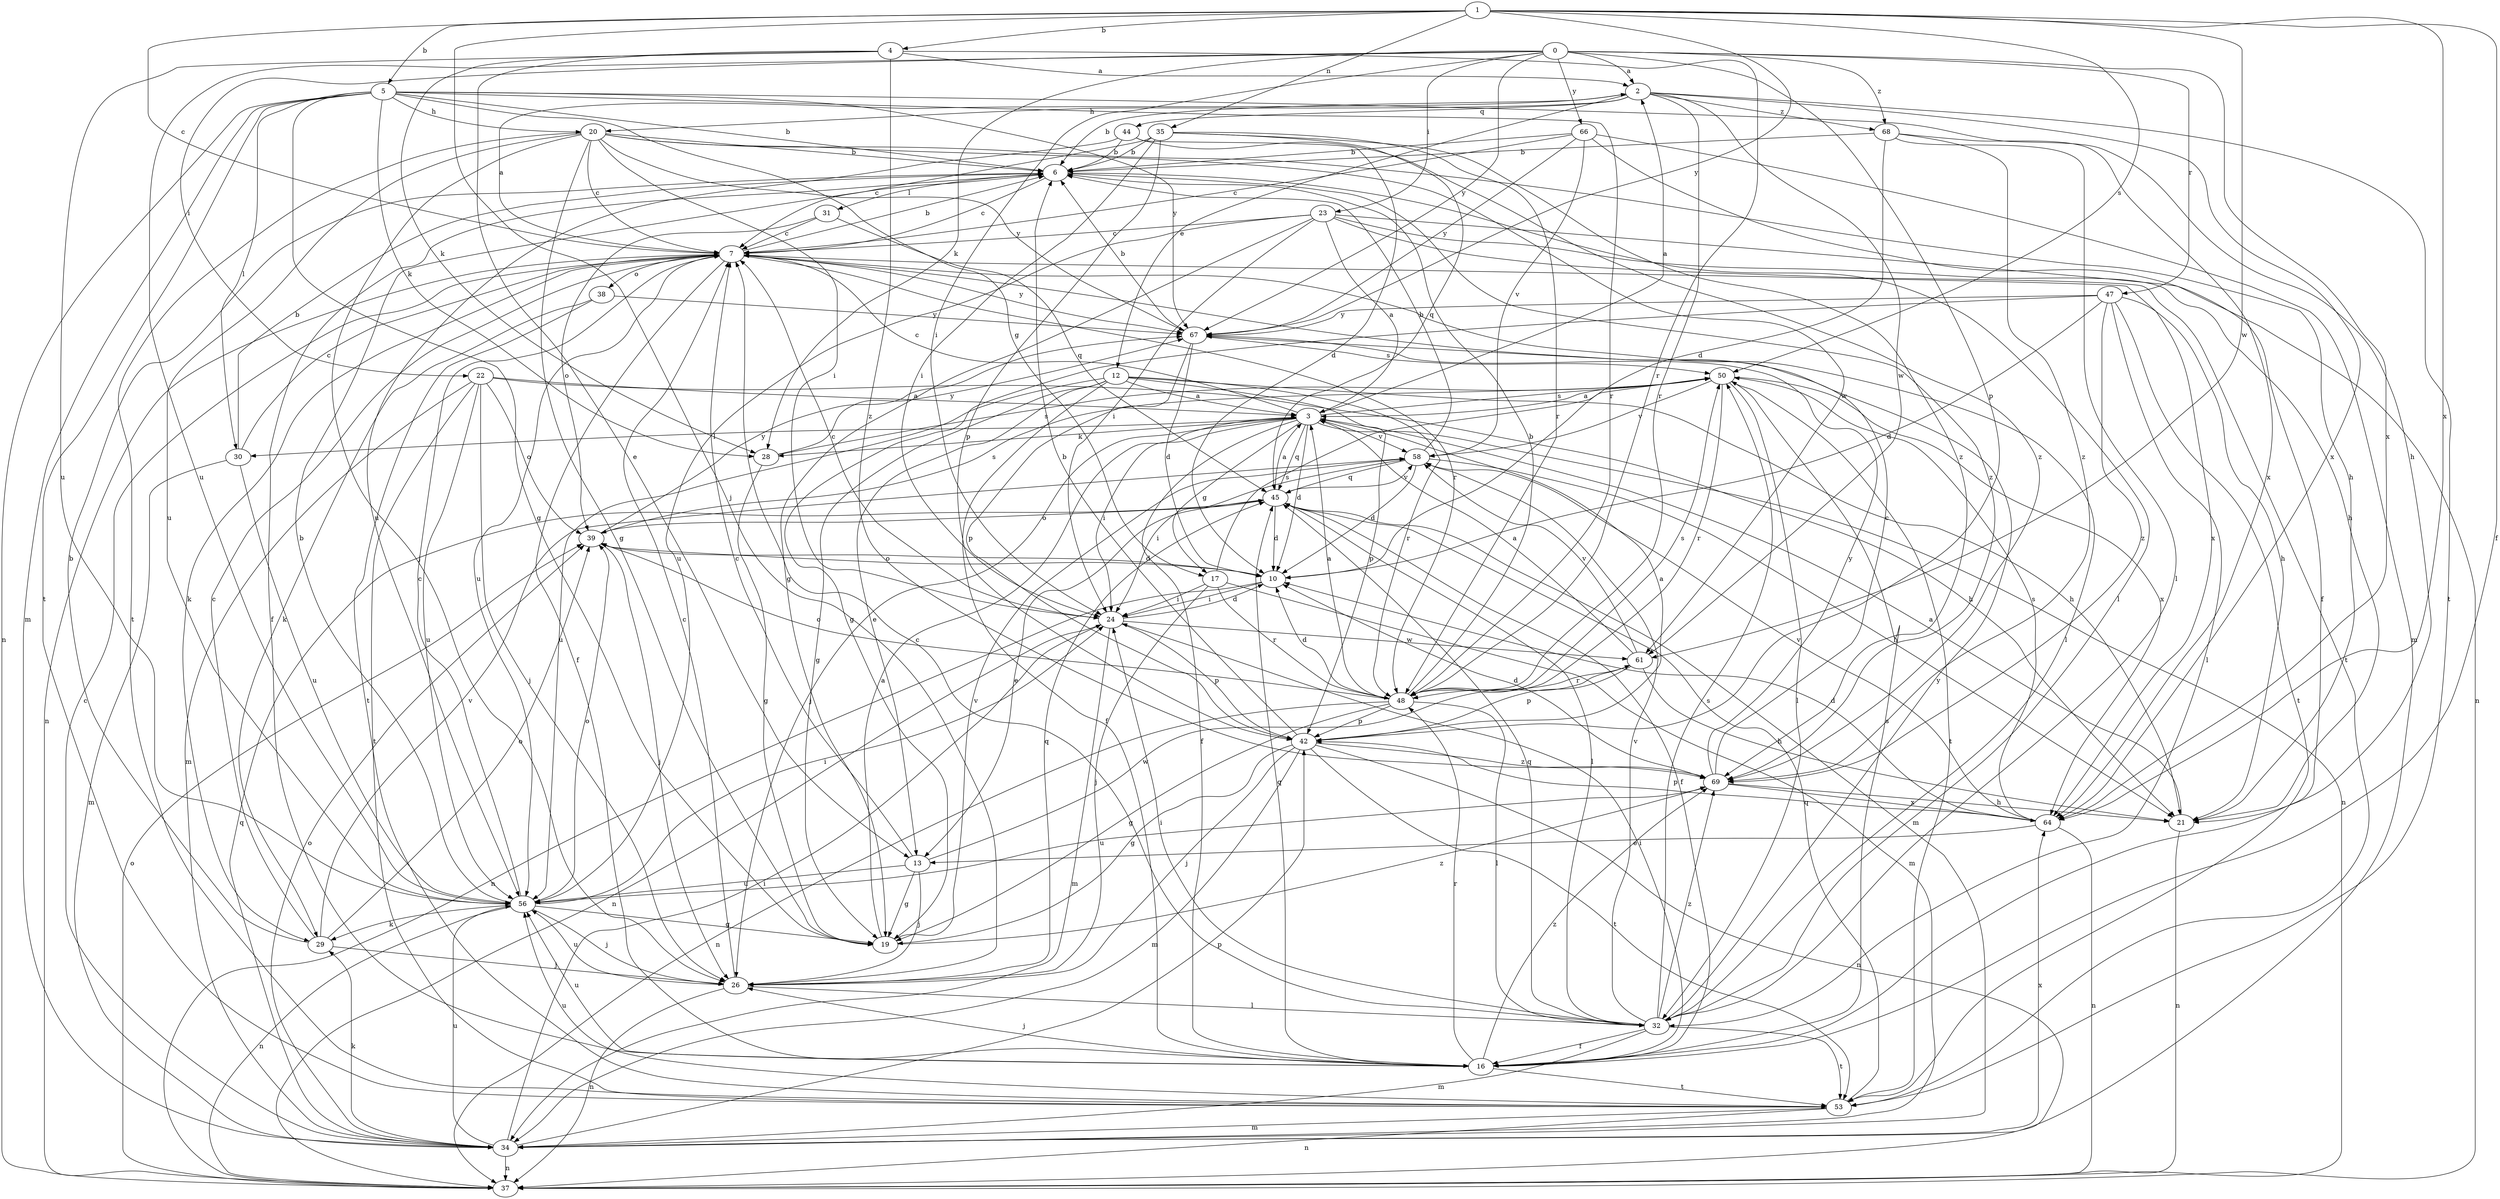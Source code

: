 strict digraph  {
0;
1;
2;
3;
4;
5;
6;
7;
10;
12;
13;
16;
17;
19;
20;
21;
22;
23;
24;
26;
28;
29;
30;
31;
32;
34;
35;
37;
38;
39;
42;
44;
45;
47;
48;
50;
53;
56;
58;
61;
64;
66;
67;
68;
69;
0 -> 2  [label=a];
0 -> 22  [label=i];
0 -> 23  [label=i];
0 -> 24  [label=i];
0 -> 28  [label=k];
0 -> 42  [label=p];
0 -> 47  [label=r];
0 -> 56  [label=u];
0 -> 64  [label=x];
0 -> 66  [label=y];
0 -> 67  [label=y];
0 -> 68  [label=z];
1 -> 4  [label=b];
1 -> 5  [label=b];
1 -> 7  [label=c];
1 -> 16  [label=f];
1 -> 26  [label=j];
1 -> 35  [label=n];
1 -> 50  [label=s];
1 -> 61  [label=w];
1 -> 64  [label=x];
1 -> 67  [label=y];
2 -> 6  [label=b];
2 -> 12  [label=e];
2 -> 20  [label=h];
2 -> 44  [label=q];
2 -> 48  [label=r];
2 -> 53  [label=t];
2 -> 61  [label=w];
2 -> 64  [label=x];
2 -> 68  [label=z];
3 -> 2  [label=a];
3 -> 7  [label=c];
3 -> 10  [label=d];
3 -> 16  [label=f];
3 -> 17  [label=g];
3 -> 24  [label=i];
3 -> 26  [label=j];
3 -> 28  [label=k];
3 -> 30  [label=l];
3 -> 37  [label=n];
3 -> 45  [label=q];
3 -> 50  [label=s];
3 -> 58  [label=v];
4 -> 2  [label=a];
4 -> 13  [label=e];
4 -> 28  [label=k];
4 -> 48  [label=r];
4 -> 56  [label=u];
4 -> 69  [label=z];
5 -> 6  [label=b];
5 -> 17  [label=g];
5 -> 19  [label=g];
5 -> 20  [label=h];
5 -> 21  [label=h];
5 -> 28  [label=k];
5 -> 30  [label=l];
5 -> 34  [label=m];
5 -> 37  [label=n];
5 -> 48  [label=r];
5 -> 53  [label=t];
5 -> 67  [label=y];
6 -> 7  [label=c];
6 -> 16  [label=f];
6 -> 31  [label=l];
6 -> 32  [label=l];
6 -> 69  [label=z];
7 -> 2  [label=a];
7 -> 6  [label=b];
7 -> 16  [label=f];
7 -> 29  [label=k];
7 -> 32  [label=l];
7 -> 37  [label=n];
7 -> 38  [label=o];
7 -> 48  [label=r];
7 -> 56  [label=u];
7 -> 64  [label=x];
7 -> 67  [label=y];
10 -> 24  [label=i];
10 -> 37  [label=n];
10 -> 39  [label=o];
12 -> 3  [label=a];
12 -> 13  [label=e];
12 -> 16  [label=f];
12 -> 19  [label=g];
12 -> 21  [label=h];
12 -> 42  [label=p];
12 -> 48  [label=r];
12 -> 56  [label=u];
13 -> 7  [label=c];
13 -> 19  [label=g];
13 -> 26  [label=j];
13 -> 56  [label=u];
13 -> 61  [label=w];
16 -> 24  [label=i];
16 -> 26  [label=j];
16 -> 45  [label=q];
16 -> 48  [label=r];
16 -> 50  [label=s];
16 -> 53  [label=t];
16 -> 56  [label=u];
16 -> 69  [label=z];
17 -> 24  [label=i];
17 -> 26  [label=j];
17 -> 34  [label=m];
17 -> 48  [label=r];
17 -> 50  [label=s];
19 -> 3  [label=a];
19 -> 58  [label=v];
19 -> 69  [label=z];
20 -> 6  [label=b];
20 -> 7  [label=c];
20 -> 19  [label=g];
20 -> 21  [label=h];
20 -> 24  [label=i];
20 -> 26  [label=j];
20 -> 53  [label=t];
20 -> 56  [label=u];
20 -> 61  [label=w];
20 -> 67  [label=y];
21 -> 3  [label=a];
21 -> 37  [label=n];
22 -> 3  [label=a];
22 -> 21  [label=h];
22 -> 26  [label=j];
22 -> 34  [label=m];
22 -> 39  [label=o];
22 -> 53  [label=t];
22 -> 56  [label=u];
23 -> 3  [label=a];
23 -> 7  [label=c];
23 -> 19  [label=g];
23 -> 21  [label=h];
23 -> 24  [label=i];
23 -> 37  [label=n];
23 -> 53  [label=t];
23 -> 56  [label=u];
24 -> 7  [label=c];
24 -> 10  [label=d];
24 -> 34  [label=m];
24 -> 37  [label=n];
24 -> 42  [label=p];
24 -> 61  [label=w];
26 -> 7  [label=c];
26 -> 32  [label=l];
26 -> 37  [label=n];
26 -> 45  [label=q];
26 -> 56  [label=u];
28 -> 19  [label=g];
28 -> 50  [label=s];
28 -> 67  [label=y];
29 -> 6  [label=b];
29 -> 7  [label=c];
29 -> 26  [label=j];
29 -> 39  [label=o];
29 -> 58  [label=v];
30 -> 6  [label=b];
30 -> 7  [label=c];
30 -> 34  [label=m];
30 -> 56  [label=u];
31 -> 7  [label=c];
31 -> 39  [label=o];
31 -> 45  [label=q];
32 -> 7  [label=c];
32 -> 16  [label=f];
32 -> 24  [label=i];
32 -> 34  [label=m];
32 -> 45  [label=q];
32 -> 50  [label=s];
32 -> 53  [label=t];
32 -> 58  [label=v];
32 -> 67  [label=y];
32 -> 69  [label=z];
34 -> 7  [label=c];
34 -> 24  [label=i];
34 -> 29  [label=k];
34 -> 37  [label=n];
34 -> 39  [label=o];
34 -> 42  [label=p];
34 -> 45  [label=q];
34 -> 56  [label=u];
34 -> 64  [label=x];
35 -> 6  [label=b];
35 -> 7  [label=c];
35 -> 24  [label=i];
35 -> 42  [label=p];
35 -> 45  [label=q];
35 -> 48  [label=r];
35 -> 69  [label=z];
37 -> 39  [label=o];
38 -> 29  [label=k];
38 -> 53  [label=t];
38 -> 67  [label=y];
39 -> 10  [label=d];
39 -> 26  [label=j];
39 -> 50  [label=s];
39 -> 67  [label=y];
42 -> 3  [label=a];
42 -> 6  [label=b];
42 -> 19  [label=g];
42 -> 26  [label=j];
42 -> 34  [label=m];
42 -> 37  [label=n];
42 -> 53  [label=t];
42 -> 69  [label=z];
44 -> 6  [label=b];
44 -> 10  [label=d];
44 -> 56  [label=u];
44 -> 69  [label=z];
45 -> 3  [label=a];
45 -> 10  [label=d];
45 -> 13  [label=e];
45 -> 16  [label=f];
45 -> 32  [label=l];
45 -> 34  [label=m];
45 -> 39  [label=o];
45 -> 58  [label=v];
47 -> 10  [label=d];
47 -> 19  [label=g];
47 -> 21  [label=h];
47 -> 32  [label=l];
47 -> 53  [label=t];
47 -> 67  [label=y];
47 -> 69  [label=z];
48 -> 3  [label=a];
48 -> 6  [label=b];
48 -> 10  [label=d];
48 -> 19  [label=g];
48 -> 32  [label=l];
48 -> 37  [label=n];
48 -> 39  [label=o];
48 -> 42  [label=p];
48 -> 50  [label=s];
50 -> 3  [label=a];
50 -> 32  [label=l];
50 -> 48  [label=r];
50 -> 53  [label=t];
50 -> 58  [label=v];
50 -> 64  [label=x];
53 -> 34  [label=m];
53 -> 37  [label=n];
53 -> 45  [label=q];
53 -> 56  [label=u];
56 -> 6  [label=b];
56 -> 7  [label=c];
56 -> 19  [label=g];
56 -> 24  [label=i];
56 -> 26  [label=j];
56 -> 29  [label=k];
56 -> 37  [label=n];
56 -> 39  [label=o];
58 -> 6  [label=b];
58 -> 10  [label=d];
58 -> 21  [label=h];
58 -> 24  [label=i];
58 -> 45  [label=q];
61 -> 3  [label=a];
61 -> 21  [label=h];
61 -> 42  [label=p];
61 -> 48  [label=r];
61 -> 58  [label=v];
64 -> 10  [label=d];
64 -> 13  [label=e];
64 -> 37  [label=n];
64 -> 42  [label=p];
64 -> 50  [label=s];
64 -> 58  [label=v];
66 -> 6  [label=b];
66 -> 7  [label=c];
66 -> 16  [label=f];
66 -> 34  [label=m];
66 -> 58  [label=v];
66 -> 67  [label=y];
67 -> 6  [label=b];
67 -> 10  [label=d];
67 -> 42  [label=p];
67 -> 50  [label=s];
68 -> 6  [label=b];
68 -> 10  [label=d];
68 -> 32  [label=l];
68 -> 64  [label=x];
68 -> 69  [label=z];
69 -> 7  [label=c];
69 -> 10  [label=d];
69 -> 21  [label=h];
69 -> 56  [label=u];
69 -> 64  [label=x];
69 -> 67  [label=y];
}
